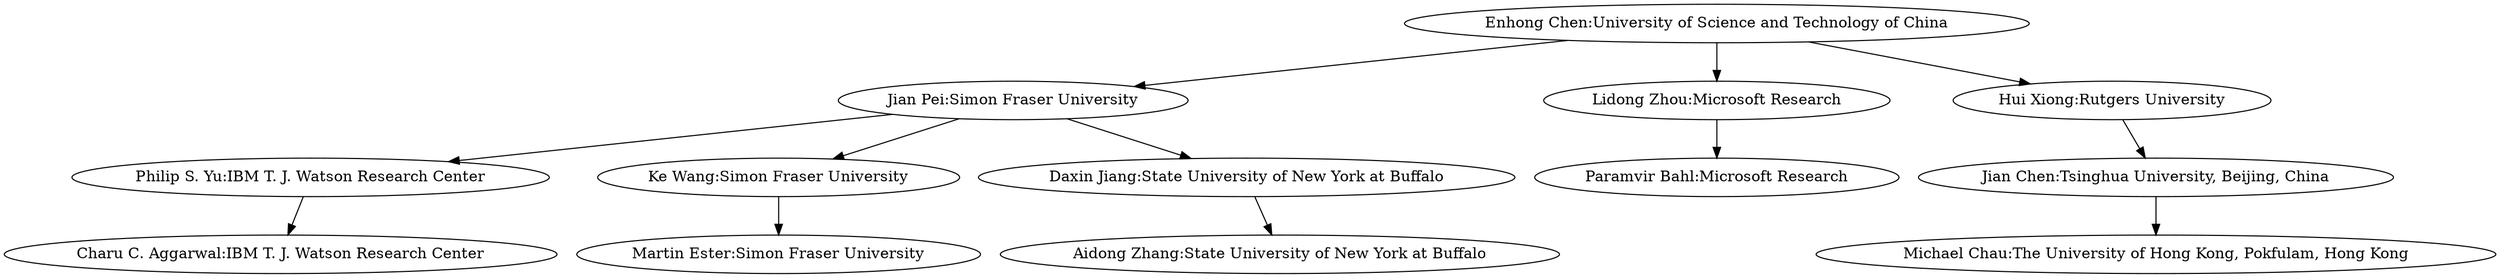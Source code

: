 strict digraph G{
"Jian Pei:Simon Fraser University" -> "Philip S. Yu:IBM T. J. Watson Research Center"
"Jian Pei:Simon Fraser University" -> "Ke Wang:Simon Fraser University"
"Enhong Chen:University of Science and Technology of China" -> "Jian Pei:Simon Fraser University"
"Daxin Jiang:State University of New York at Buffalo" -> "Aidong Zhang:State University of New York at Buffalo"
"Enhong Chen:University of Science and Technology of China" -> "Lidong Zhou:Microsoft Research"
"Jian Chen:Tsinghua University, Beijing, China" -> "Michael Chau:The University of Hong Kong, Pokfulam, Hong Kong"
"Lidong Zhou:Microsoft Research" -> "Paramvir Bahl:Microsoft Research"
"Ke Wang:Simon Fraser University" -> "Martin Ester:Simon Fraser University"
"Philip S. Yu:IBM T. J. Watson Research Center" -> "Charu C. Aggarwal:IBM T. J. Watson Research Center"
"Enhong Chen:University of Science and Technology of China" -> "Hui Xiong:Rutgers University"
"Hui Xiong:Rutgers University" -> "Jian Chen:Tsinghua University, Beijing, China"
"Jian Pei:Simon Fraser University" -> "Daxin Jiang:State University of New York at Buffalo"
}